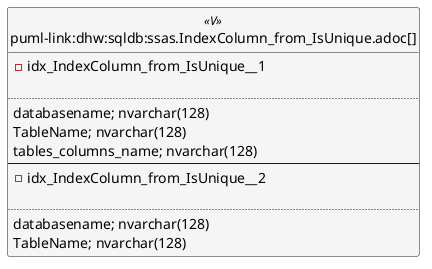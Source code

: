 @startuml
left to right direction
'top to bottom direction
hide circle
'avoide "." issues:
set namespaceSeparator none


skinparam class {
  BackgroundColor White
  BackgroundColor<<FN>> Yellow
  BackgroundColor<<FS>> Yellow
  BackgroundColor<<FT>> LightGray
  BackgroundColor<<IF>> Yellow
  BackgroundColor<<IS>> Yellow
  BackgroundColor<<P>> Aqua
  BackgroundColor<<PC>> Aqua
  BackgroundColor<<SN>> Yellow
  BackgroundColor<<SO>> SlateBlue
  BackgroundColor<<TF>> LightGray
  BackgroundColor<<TR>> Tomato
  BackgroundColor<<U>> White
  BackgroundColor<<V>> WhiteSmoke
  BackgroundColor<<X>> Aqua
  BackgroundColor<<external>> AliceBlue
}


entity "puml-link:dhw:sqldb:ssas.IndexColumn_from_IsUnique.adoc[]" as ssas.IndexColumn_from_IsUnique << V >> {
- idx_IndexColumn_from_IsUnique__1

..
databasename; nvarchar(128)
TableName; nvarchar(128)
tables_columns_name; nvarchar(128)
--
- idx_IndexColumn_from_IsUnique__2

..
databasename; nvarchar(128)
TableName; nvarchar(128)
}


@enduml

